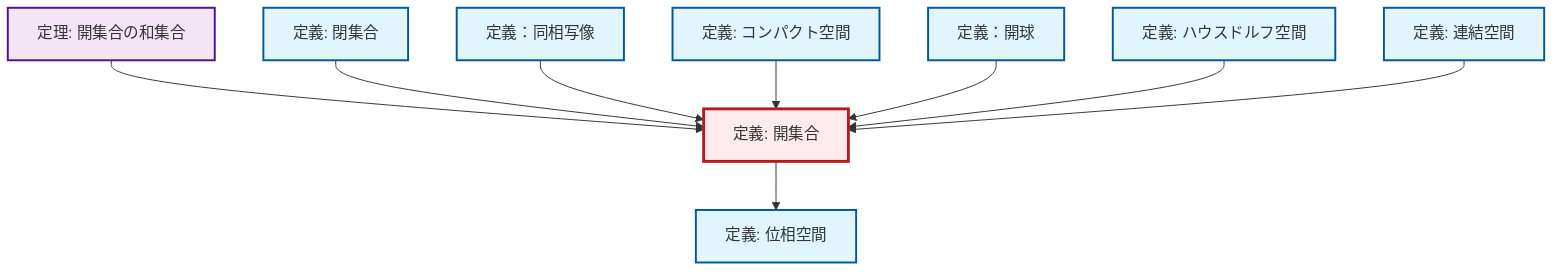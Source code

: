 graph TD
    classDef definition fill:#e1f5fe,stroke:#01579b,stroke-width:2px
    classDef theorem fill:#f3e5f5,stroke:#4a148c,stroke-width:2px
    classDef axiom fill:#fff3e0,stroke:#e65100,stroke-width:2px
    classDef example fill:#e8f5e9,stroke:#1b5e20,stroke-width:2px
    classDef current fill:#ffebee,stroke:#b71c1c,stroke-width:3px
    def-homeomorphism["定義：同相写像"]:::definition
    def-closed-set["定義: 閉集合"]:::definition
    def-compact["定義: コンパクト空間"]:::definition
    def-open-ball["定義：開球"]:::definition
    def-topological-space["定義: 位相空間"]:::definition
    def-connected["定義: 連結空間"]:::definition
    def-hausdorff["定義: ハウスドルフ空間"]:::definition
    thm-union-open-sets["定理: 開集合の和集合"]:::theorem
    def-open-set["定義: 開集合"]:::definition
    thm-union-open-sets --> def-open-set
    def-open-set --> def-topological-space
    def-closed-set --> def-open-set
    def-homeomorphism --> def-open-set
    def-compact --> def-open-set
    def-open-ball --> def-open-set
    def-hausdorff --> def-open-set
    def-connected --> def-open-set
    class def-open-set current